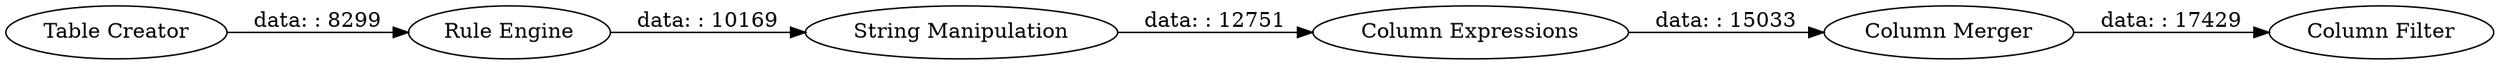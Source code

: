 digraph {
	"-2142351592836309912_6" [label="Column Filter"]
	"-2142351592836309912_4" [label="Column Expressions"]
	"-2142351592836309912_3" [label="String Manipulation"]
	"-2142351592836309912_5" [label="Column Merger"]
	"-2142351592836309912_1" [label="Table Creator"]
	"-2142351592836309912_2" [label="Rule Engine"]
	"-2142351592836309912_4" -> "-2142351592836309912_5" [label="data: : 15033"]
	"-2142351592836309912_1" -> "-2142351592836309912_2" [label="data: : 8299"]
	"-2142351592836309912_3" -> "-2142351592836309912_4" [label="data: : 12751"]
	"-2142351592836309912_5" -> "-2142351592836309912_6" [label="data: : 17429"]
	"-2142351592836309912_2" -> "-2142351592836309912_3" [label="data: : 10169"]
	rankdir=LR
}
